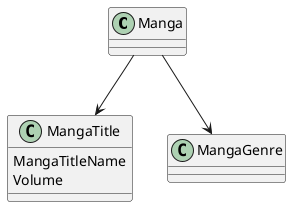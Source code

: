 @startuml

class Manga {
}
class MangaTitle {
  MangaTitleName
  Volume
}

Manga --> MangaTitle
Manga --> MangaGenre

@enduml